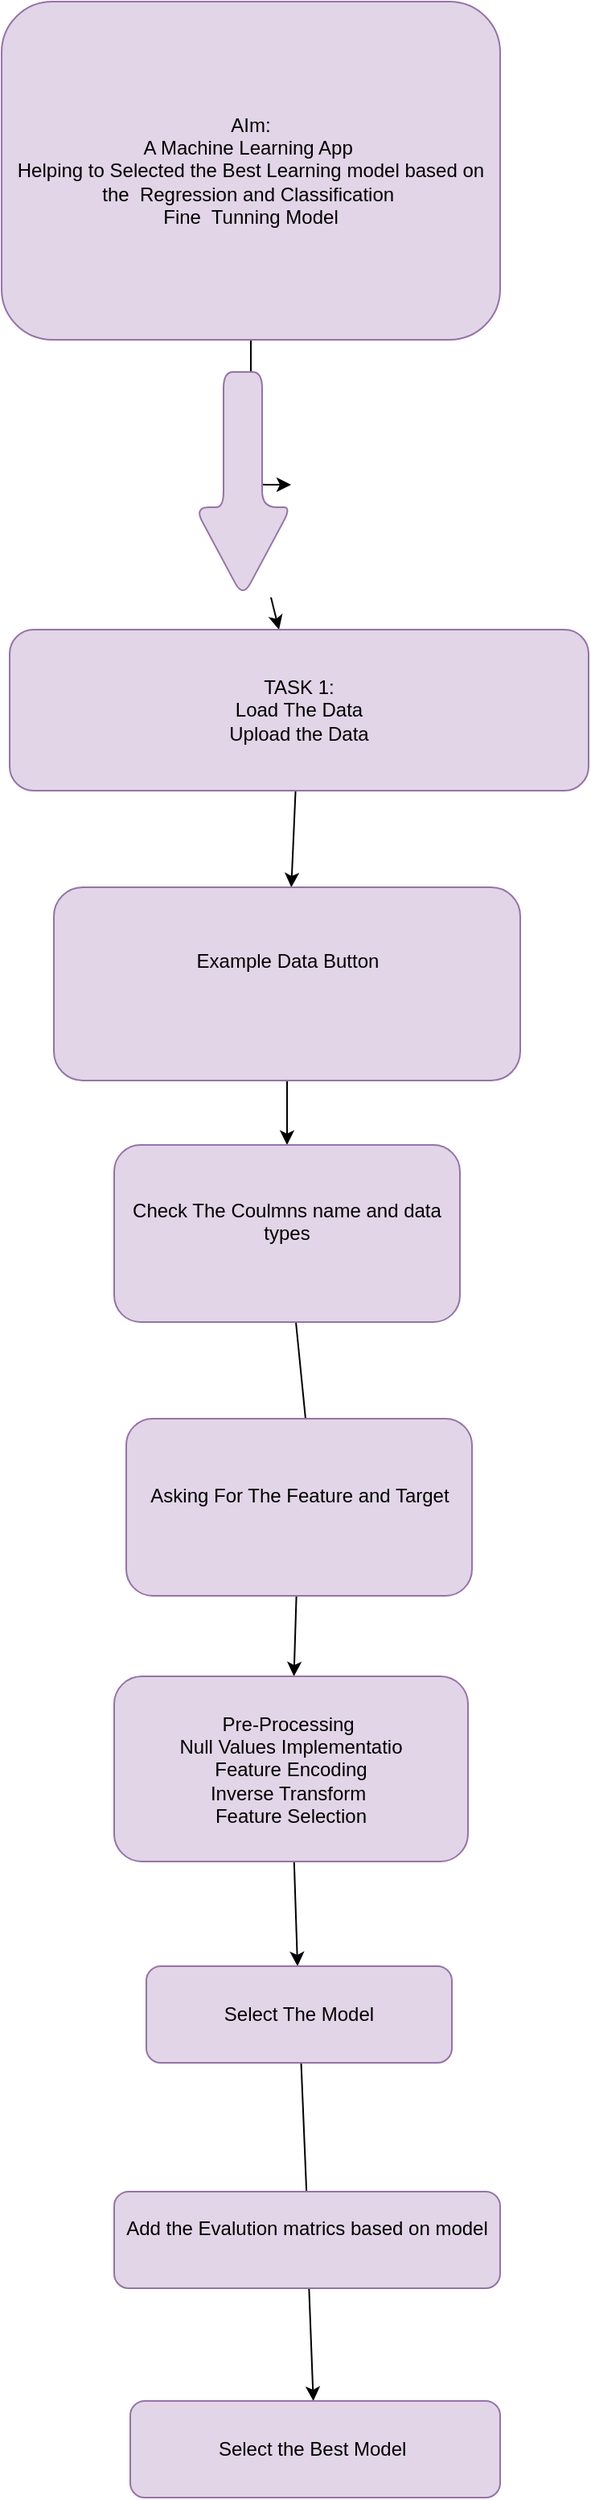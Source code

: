 <mxfile>
    <diagram id="XCu6zqTpxsgJFOtMJbBU" name="Page-1">
        <mxGraphModel dx="518" dy="475" grid="1" gridSize="10" guides="1" tooltips="1" connect="1" arrows="1" fold="1" page="1" pageScale="1" pageWidth="850" pageHeight="1100" math="0" shadow="0">
            <root>
                <mxCell id="0"/>
                <mxCell id="1" parent="0"/>
                <mxCell id="6" value="" style="edgeStyle=none;html=1;" edge="1" parent="1" source="3" target="5">
                    <mxGeometry relative="1" as="geometry">
                        <Array as="points">
                            <mxPoint x="155" y="300"/>
                        </Array>
                    </mxGeometry>
                </mxCell>
                <mxCell id="3" value="AIm:&lt;br&gt;A Machine Learning App&amp;nbsp;&lt;div&gt;Helping to Selected the Best Learning model based on the&amp;nbsp; Regression and Classification&amp;nbsp;&lt;br&gt;Fine&amp;nbsp; Tunning Model&lt;/div&gt;" style="rounded=1;whiteSpace=wrap;html=1;fillColor=#e1d5e7;strokeColor=#9673a6;fillStyle=solid;" vertex="1" parent="1">
                    <mxGeometry width="310" height="210" as="geometry"/>
                </mxCell>
                <mxCell id="10" value="" style="edgeStyle=none;html=1;" edge="1" parent="1" source="5" target="9">
                    <mxGeometry relative="1" as="geometry"/>
                </mxCell>
                <mxCell id="5" value="" style="shape=singleArrow;whiteSpace=wrap;html=1;arrowWidth=0.4;arrowSize=0.4;fillColor=#e1d5e7;strokeColor=#9673a6;rounded=1;fillStyle=solid;direction=south;" vertex="1" parent="1">
                    <mxGeometry x="120" y="230" width="60" height="140" as="geometry"/>
                </mxCell>
                <mxCell id="12" value="" style="edgeStyle=none;html=1;" edge="1" parent="1" source="9" target="11">
                    <mxGeometry relative="1" as="geometry"/>
                </mxCell>
                <mxCell id="9" value="TASK 1:&lt;div&gt;Load The Data&lt;br&gt;Upload the Data&lt;/div&gt;" style="whiteSpace=wrap;html=1;fillColor=#e1d5e7;strokeColor=#9673a6;rounded=1;fillStyle=solid;" vertex="1" parent="1">
                    <mxGeometry x="5" y="390" width="360" height="100" as="geometry"/>
                </mxCell>
                <mxCell id="14" value="" style="edgeStyle=none;html=1;" edge="1" parent="1" source="11" target="13">
                    <mxGeometry relative="1" as="geometry"/>
                </mxCell>
                <mxCell id="11" value="Example Data Button&lt;div&gt;&lt;font color=&quot;#000000&quot;&gt;&lt;br&gt;&lt;/font&gt;&lt;div&gt;&lt;br&gt;&lt;/div&gt;&lt;/div&gt;" style="whiteSpace=wrap;html=1;fillColor=#e1d5e7;strokeColor=#9673a6;rounded=1;fillStyle=solid;" vertex="1" parent="1">
                    <mxGeometry x="32.5" y="550" width="290" height="120" as="geometry"/>
                </mxCell>
                <mxCell id="16" value="" style="edgeStyle=none;html=1;" edge="1" parent="1" source="13">
                    <mxGeometry relative="1" as="geometry">
                        <mxPoint x="190" y="890" as="targetPoint"/>
                    </mxGeometry>
                </mxCell>
                <mxCell id="13" value="&lt;div&gt;Check The Coulmns name and data types&lt;br&gt;&lt;br&gt;&lt;/div&gt;" style="whiteSpace=wrap;html=1;fillColor=#e1d5e7;strokeColor=#9673a6;rounded=1;fillStyle=solid;" vertex="1" parent="1">
                    <mxGeometry x="70" y="710" width="215" height="110" as="geometry"/>
                </mxCell>
                <mxCell id="20" value="" style="edgeStyle=none;html=1;" edge="1" parent="1" source="18" target="19">
                    <mxGeometry relative="1" as="geometry"/>
                </mxCell>
                <mxCell id="18" value="Asking For The Feature and Target&lt;div&gt;&lt;br/&gt;&lt;/div&gt;" style="whiteSpace=wrap;html=1;fillColor=#e1d5e7;strokeColor=#9673a6;rounded=1;fillStyle=solid;" vertex="1" parent="1">
                    <mxGeometry x="77.5" y="880" width="215" height="110" as="geometry"/>
                </mxCell>
                <mxCell id="22" value="" style="edgeStyle=none;html=1;" edge="1" parent="1" source="19" target="21">
                    <mxGeometry relative="1" as="geometry"/>
                </mxCell>
                <mxCell id="19" value="Pre-Processing&amp;nbsp;&lt;div&gt;Null Values Implementatio&lt;/div&gt;&lt;div&gt;Feature Encoding&lt;/div&gt;&lt;div&gt;Inverse Transform&amp;nbsp;&lt;/div&gt;&lt;div&gt;Feature Selection&lt;br&gt;&lt;/div&gt;" style="whiteSpace=wrap;html=1;fillColor=#e1d5e7;strokeColor=#9673a6;rounded=1;fillStyle=solid;" vertex="1" parent="1">
                    <mxGeometry x="70" y="1040" width="220" height="115" as="geometry"/>
                </mxCell>
                <mxCell id="24" value="" style="edgeStyle=none;html=1;" edge="1" parent="1" source="21" target="23">
                    <mxGeometry relative="1" as="geometry">
                        <Array as="points">
                            <mxPoint x="190" y="1370"/>
                        </Array>
                    </mxGeometry>
                </mxCell>
                <mxCell id="21" value="Select The Model" style="whiteSpace=wrap;html=1;fillColor=#e1d5e7;strokeColor=#9673a6;rounded=1;fillStyle=solid;" vertex="1" parent="1">
                    <mxGeometry x="90" y="1220" width="190" height="60" as="geometry"/>
                </mxCell>
                <mxCell id="26" value="" style="edgeStyle=none;html=1;" edge="1" parent="1" source="23" target="25">
                    <mxGeometry relative="1" as="geometry"/>
                </mxCell>
                <mxCell id="23" value="Add the Evalution matrics based on model&lt;div&gt;&lt;br/&gt;&lt;/div&gt;" style="whiteSpace=wrap;html=1;fillColor=#e1d5e7;strokeColor=#9673a6;rounded=1;fillStyle=solid;" vertex="1" parent="1">
                    <mxGeometry x="70" y="1360" width="240" height="60" as="geometry"/>
                </mxCell>
                <mxCell id="25" value="Select the Best Model&amp;nbsp;" style="whiteSpace=wrap;html=1;fillColor=#e1d5e7;strokeColor=#9673a6;rounded=1;fillStyle=solid;" vertex="1" parent="1">
                    <mxGeometry x="80" y="1490" width="230" height="60" as="geometry"/>
                </mxCell>
            </root>
        </mxGraphModel>
    </diagram>
</mxfile>